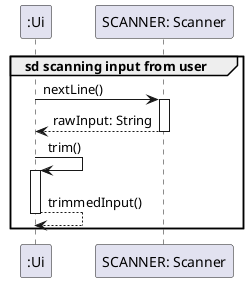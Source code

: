 @startuml
'https://plantuml.com/sequence-diagram

participant ":Ui" as ui
participant "SCANNER: Scanner" as scanner
group sd scanning input from user
    ui -> scanner ++: nextLine()
    ui <-- scanner --: rawInput: String
    ui -> ui ++: trim()
    ui --> ui --: trimmedInput()
end
@enduml